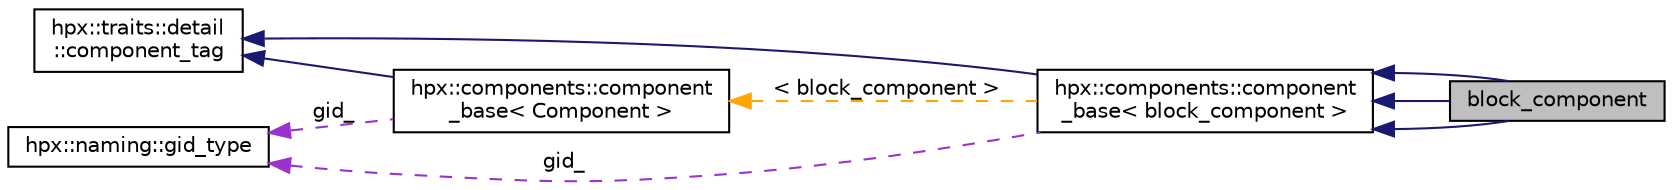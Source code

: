 digraph "block_component"
{
  edge [fontname="Helvetica",fontsize="10",labelfontname="Helvetica",labelfontsize="10"];
  node [fontname="Helvetica",fontsize="10",shape=record];
  rankdir="LR";
  Node4 [label="block_component",height=0.2,width=0.4,color="black", fillcolor="grey75", style="filled", fontcolor="black"];
  Node5 -> Node4 [dir="back",color="midnightblue",fontsize="10",style="solid",fontname="Helvetica"];
  Node5 [label="hpx::components::component\l_base\< block_component \>",height=0.2,width=0.4,color="black", fillcolor="white", style="filled",URL="$d2/de6/classhpx_1_1components_1_1component__base.html"];
  Node6 -> Node5 [dir="back",color="midnightblue",fontsize="10",style="solid",fontname="Helvetica"];
  Node6 [label="hpx::traits::detail\l::component_tag",height=0.2,width=0.4,color="black", fillcolor="white", style="filled",URL="$d8/d79/structhpx_1_1traits_1_1detail_1_1component__tag.html"];
  Node7 -> Node5 [dir="back",color="darkorchid3",fontsize="10",style="dashed",label=" gid_" ,fontname="Helvetica"];
  Node7 [label="hpx::naming::gid_type",height=0.2,width=0.4,color="black", fillcolor="white", style="filled",URL="$d3/d67/structhpx_1_1naming_1_1gid__type.html",tooltip="Global identifier for components across the HPX system. "];
  Node8 -> Node5 [dir="back",color="orange",fontsize="10",style="dashed",label=" \< block_component \>" ,fontname="Helvetica"];
  Node8 [label="hpx::components::component\l_base\< Component \>",height=0.2,width=0.4,color="black", fillcolor="white", style="filled",URL="$d2/de6/classhpx_1_1components_1_1component__base.html"];
  Node6 -> Node8 [dir="back",color="midnightblue",fontsize="10",style="solid",fontname="Helvetica"];
  Node7 -> Node8 [dir="back",color="darkorchid3",fontsize="10",style="dashed",label=" gid_" ,fontname="Helvetica"];
  Node5 -> Node4 [dir="back",color="midnightblue",fontsize="10",style="solid",fontname="Helvetica"];
  Node5 -> Node4 [dir="back",color="midnightblue",fontsize="10",style="solid",fontname="Helvetica"];
}
